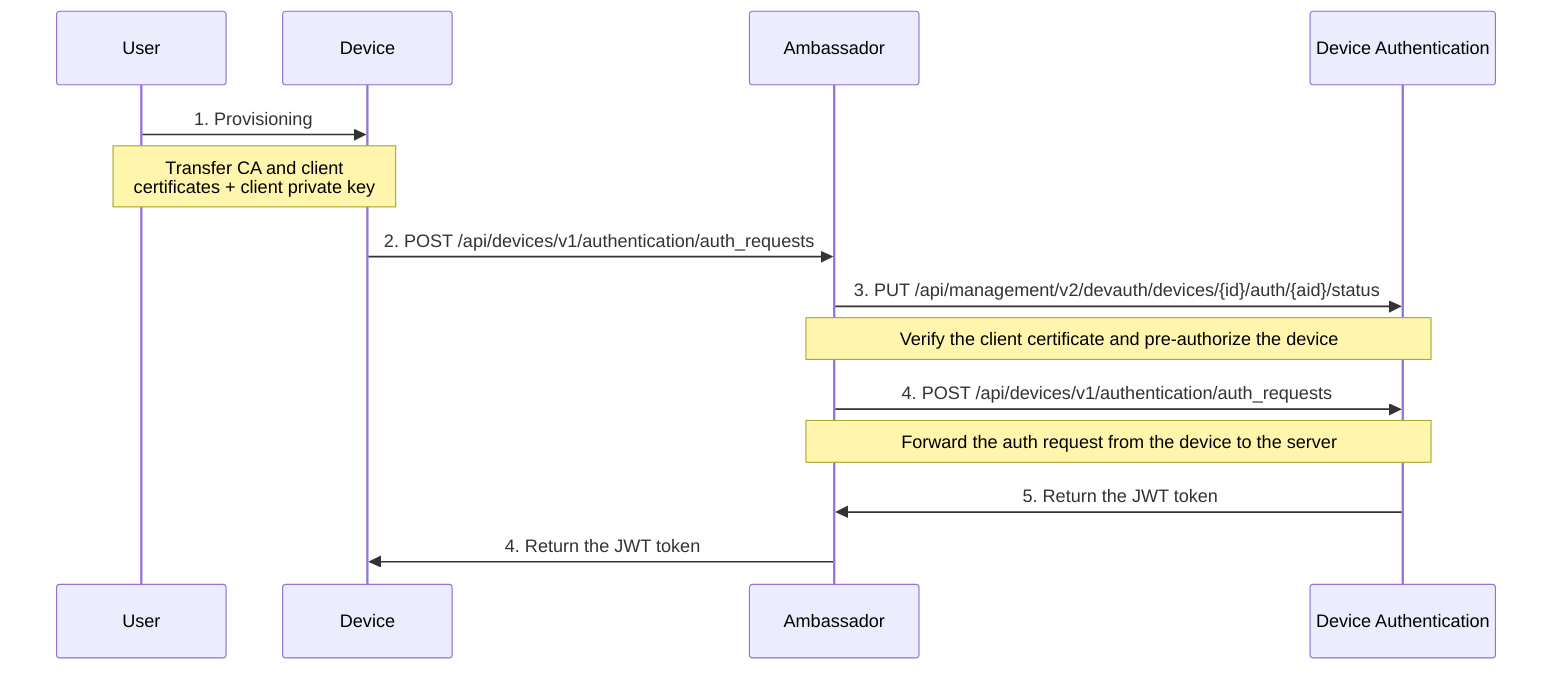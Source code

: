 sequenceDiagram
    User ->> Device: 1. Provisioning
    Note over User,Device: Transfer CA and client<br>certificates + client private key
    Device ->> Ambassador: 2. POST /api/devices/v1/authentication/auth_requests
    Ambassador ->> Device Authentication: 3. PUT /api/management/v2/devauth/devices/{id}/auth/{aid}/status
    Note over Ambassador,Device Authentication: Verify the client certificate and pre-authorize the device
    Ambassador ->> Device Authentication: 4. POST /api/devices/v1/authentication/auth_requests
    Note over Ambassador,Device Authentication: Forward the auth request from the device to the server
    Device Authentication ->> Ambassador: 5. Return the JWT token
    Ambassador ->> Device: 4. Return the JWT token